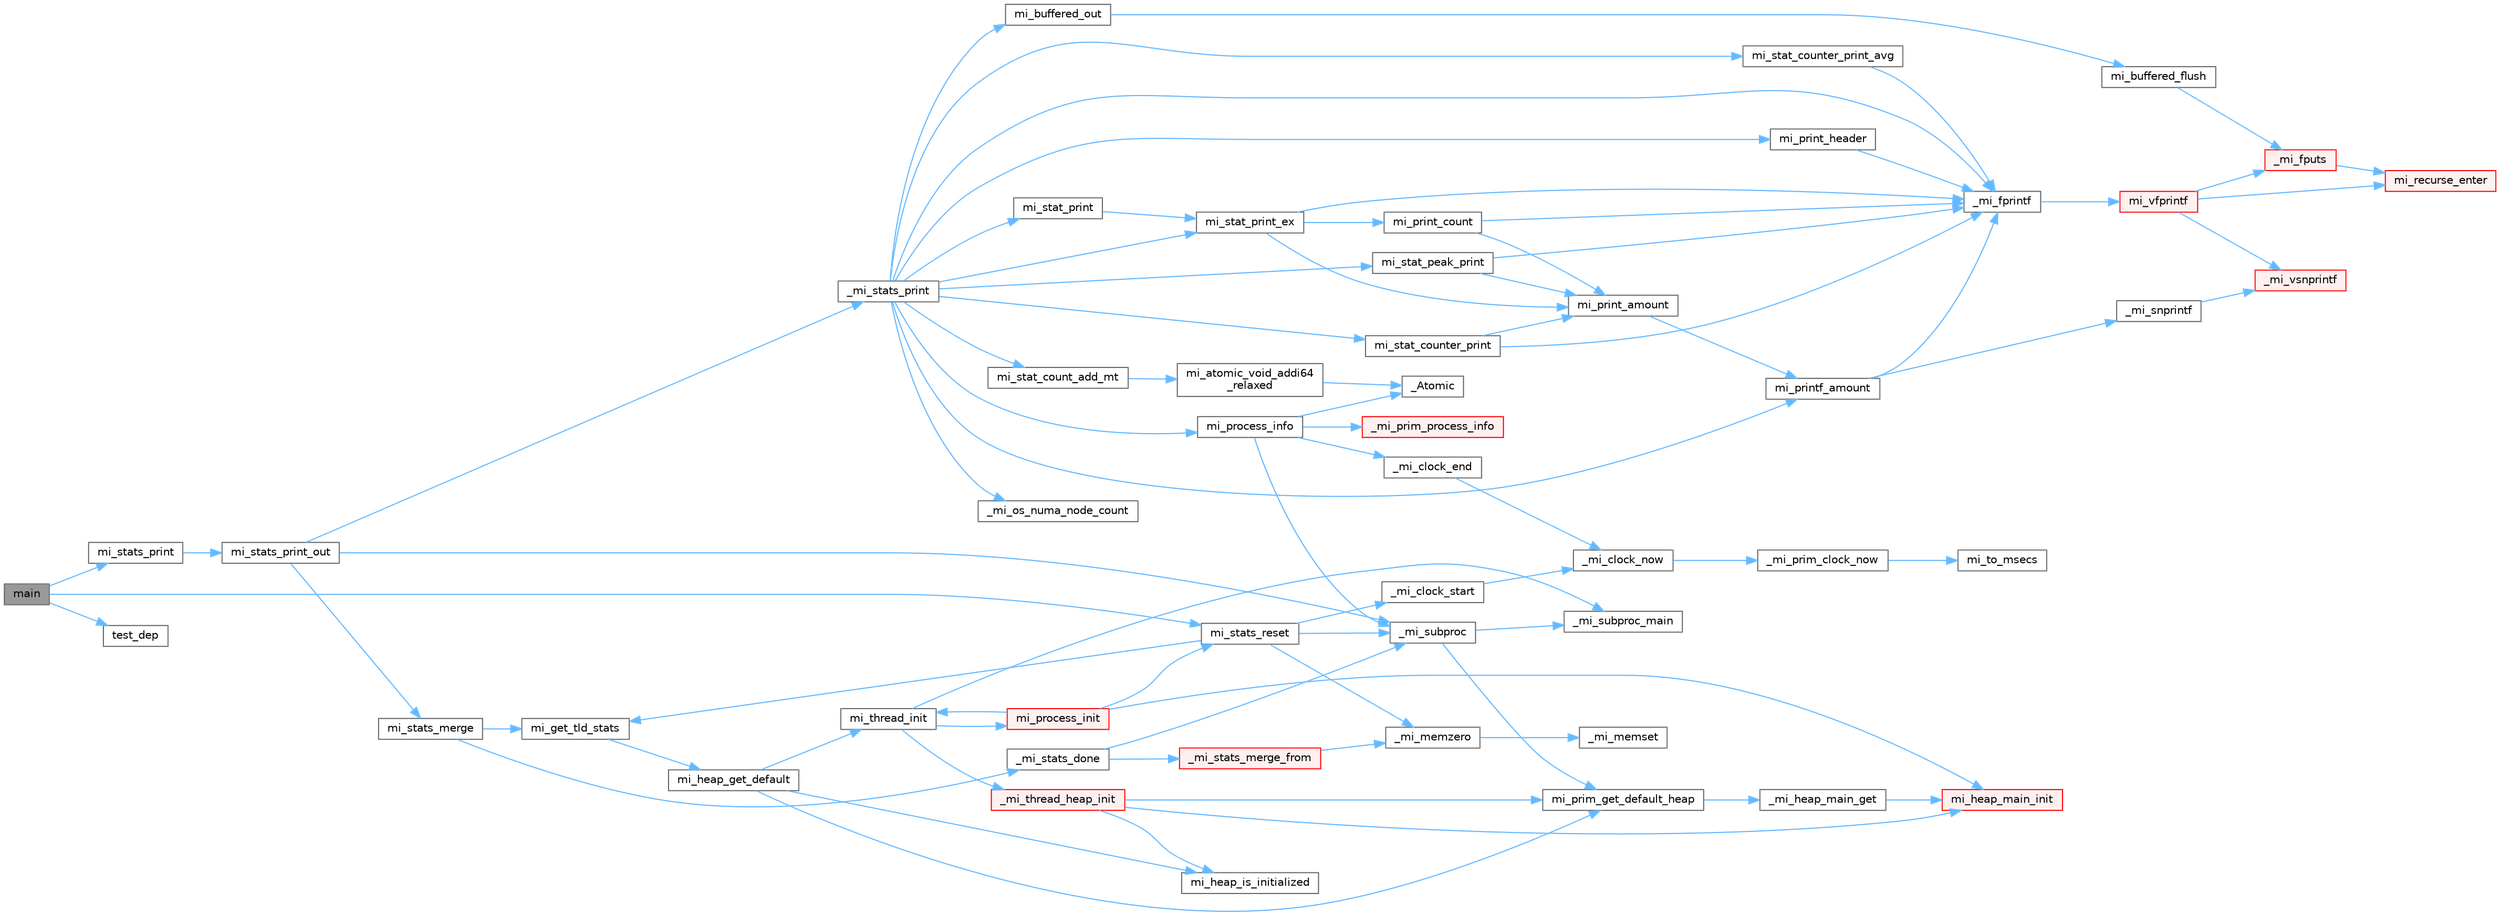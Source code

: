 digraph "main"
{
 // LATEX_PDF_SIZE
  bgcolor="transparent";
  edge [fontname=Helvetica,fontsize=10,labelfontname=Helvetica,labelfontsize=10];
  node [fontname=Helvetica,fontsize=10,shape=box,height=0.2,width=0.4];
  rankdir="LR";
  Node1 [id="Node000001",label="main",height=0.2,width=0.4,color="gray40", fillcolor="grey60", style="filled", fontcolor="black",tooltip=" "];
  Node1 -> Node2 [id="edge1_Node000001_Node000002",color="steelblue1",style="solid",tooltip=" "];
  Node2 [id="Node000002",label="mi_stats_print",height=0.2,width=0.4,color="grey40", fillcolor="white", style="filled",URL="$group__extended.html#ga2d126e5c62d3badc35445e5d84166df2",tooltip=" "];
  Node2 -> Node3 [id="edge2_Node000002_Node000003",color="steelblue1",style="solid",tooltip=" "];
  Node3 [id="Node000003",label="mi_stats_print_out",height=0.2,width=0.4,color="grey40", fillcolor="white", style="filled",URL="$group__extended.html#ga537f13b299ddf801e49a5a94fde02c79",tooltip=" "];
  Node3 -> Node4 [id="edge3_Node000003_Node000004",color="steelblue1",style="solid",tooltip=" "];
  Node4 [id="Node000004",label="_mi_stats_print",height=0.2,width=0.4,color="grey40", fillcolor="white", style="filled",URL="$stats_8c.html#a1d5b52295b5e2b2f9ffbf4ca85a73f58",tooltip=" "];
  Node4 -> Node5 [id="edge4_Node000004_Node000005",color="steelblue1",style="solid",tooltip=" "];
  Node5 [id="Node000005",label="_mi_fprintf",height=0.2,width=0.4,color="grey40", fillcolor="white", style="filled",URL="$options_8c.html#ad9bbc9d6bfdbc470a83947d3ffba90a3",tooltip=" "];
  Node5 -> Node6 [id="edge5_Node000005_Node000006",color="steelblue1",style="solid",tooltip=" "];
  Node6 [id="Node000006",label="mi_vfprintf",height=0.2,width=0.4,color="red", fillcolor="#FFF0F0", style="filled",URL="$options_8c.html#a1f31f62f178fb5309451aa44c8d25327",tooltip=" "];
  Node6 -> Node7 [id="edge6_Node000006_Node000007",color="steelblue1",style="solid",tooltip=" "];
  Node7 [id="Node000007",label="_mi_fputs",height=0.2,width=0.4,color="red", fillcolor="#FFF0F0", style="filled",URL="$options_8c.html#a74eecad8676654f59f427a84ccc5c19d",tooltip=" "];
  Node7 -> Node8 [id="edge7_Node000007_Node000008",color="steelblue1",style="solid",tooltip=" "];
  Node8 [id="Node000008",label="mi_recurse_enter",height=0.2,width=0.4,color="red", fillcolor="#FFF0F0", style="filled",URL="$options_8c.html#a1fdb7bd3b10624ddeabe0988c52a1285",tooltip=" "];
  Node6 -> Node12 [id="edge8_Node000006_Node000012",color="steelblue1",style="solid",tooltip=" "];
  Node12 [id="Node000012",label="_mi_vsnprintf",height=0.2,width=0.4,color="red", fillcolor="#FFF0F0", style="filled",URL="$libc_8c.html#a8991188606f00dc8665aa14d8e7dab83",tooltip=" "];
  Node6 -> Node8 [id="edge9_Node000006_Node000008",color="steelblue1",style="solid",tooltip=" "];
  Node4 -> Node18 [id="edge10_Node000004_Node000018",color="steelblue1",style="solid",tooltip=" "];
  Node18 [id="Node000018",label="_mi_os_numa_node_count",height=0.2,width=0.4,color="grey40", fillcolor="white", style="filled",URL="$_e_a_s_t_l_2packages_2mimalloc_2include_2mimalloc_2internal_8h.html#a7104e74ef3302f691be1cca5120f1349",tooltip=" "];
  Node4 -> Node19 [id="edge11_Node000004_Node000019",color="steelblue1",style="solid",tooltip=" "];
  Node19 [id="Node000019",label="mi_buffered_out",height=0.2,width=0.4,color="grey40", fillcolor="white", style="filled",URL="$stats_8c.html#a888a5d466a974fd8035d7f25b7be860e",tooltip=" "];
  Node19 -> Node20 [id="edge12_Node000019_Node000020",color="steelblue1",style="solid",tooltip=" "];
  Node20 [id="Node000020",label="mi_buffered_flush",height=0.2,width=0.4,color="grey40", fillcolor="white", style="filled",URL="$stats_8c.html#a2ba9584bd4b6f22dbae30a67f419465e",tooltip=" "];
  Node20 -> Node7 [id="edge13_Node000020_Node000007",color="steelblue1",style="solid",tooltip=" "];
  Node4 -> Node21 [id="edge14_Node000004_Node000021",color="steelblue1",style="solid",tooltip=" "];
  Node21 [id="Node000021",label="mi_print_header",height=0.2,width=0.4,color="grey40", fillcolor="white", style="filled",URL="$stats_8c.html#aec17e816e8e4b0f70384d7d695479f44",tooltip=" "];
  Node21 -> Node5 [id="edge15_Node000021_Node000005",color="steelblue1",style="solid",tooltip=" "];
  Node4 -> Node22 [id="edge16_Node000004_Node000022",color="steelblue1",style="solid",tooltip=" "];
  Node22 [id="Node000022",label="mi_printf_amount",height=0.2,width=0.4,color="grey40", fillcolor="white", style="filled",URL="$stats_8c.html#aca4e259e6a772d82ae787b7e44816833",tooltip=" "];
  Node22 -> Node5 [id="edge17_Node000022_Node000005",color="steelblue1",style="solid",tooltip=" "];
  Node22 -> Node23 [id="edge18_Node000022_Node000023",color="steelblue1",style="solid",tooltip=" "];
  Node23 [id="Node000023",label="_mi_snprintf",height=0.2,width=0.4,color="grey40", fillcolor="white", style="filled",URL="$libc_8c.html#a6c2f4673e3317f332571bc1bec18c49b",tooltip=" "];
  Node23 -> Node12 [id="edge19_Node000023_Node000012",color="steelblue1",style="solid",tooltip=" "];
  Node4 -> Node24 [id="edge20_Node000004_Node000024",color="steelblue1",style="solid",tooltip=" "];
  Node24 [id="Node000024",label="mi_process_info",height=0.2,width=0.4,color="grey40", fillcolor="white", style="filled",URL="$group__extended.html#ga7d862c2affd5790381da14eb102a364d",tooltip=" "];
  Node24 -> Node25 [id="edge21_Node000024_Node000025",color="steelblue1",style="solid",tooltip=" "];
  Node25 [id="Node000025",label="_Atomic",height=0.2,width=0.4,color="grey40", fillcolor="white", style="filled",URL="$_e_a_s_t_l_2packages_2mimalloc_2include_2mimalloc_2atomic_8h.html#ad0b719b7389c8c7c8bb0df7aca86b628",tooltip=" "];
  Node24 -> Node26 [id="edge22_Node000024_Node000026",color="steelblue1",style="solid",tooltip=" "];
  Node26 [id="Node000026",label="_mi_clock_end",height=0.2,width=0.4,color="grey40", fillcolor="white", style="filled",URL="$stats_8c.html#a67d113bcb7d0664568ce17e263ddcdae",tooltip=" "];
  Node26 -> Node27 [id="edge23_Node000026_Node000027",color="steelblue1",style="solid",tooltip=" "];
  Node27 [id="Node000027",label="_mi_clock_now",height=0.2,width=0.4,color="grey40", fillcolor="white", style="filled",URL="$stats_8c.html#a93c8529a1e3131fd656d6d3fa42198ee",tooltip=" "];
  Node27 -> Node28 [id="edge24_Node000027_Node000028",color="steelblue1",style="solid",tooltip=" "];
  Node28 [id="Node000028",label="_mi_prim_clock_now",height=0.2,width=0.4,color="grey40", fillcolor="white", style="filled",URL="$windows_2prim_8c.html#a9a1effe54aac3a8c248f0eceea1d5b63",tooltip=" "];
  Node28 -> Node29 [id="edge25_Node000028_Node000029",color="steelblue1",style="solid",tooltip=" "];
  Node29 [id="Node000029",label="mi_to_msecs",height=0.2,width=0.4,color="grey40", fillcolor="white", style="filled",URL="$windows_2prim_8c.html#ac5a73d1665d28f87d0021167b84cba01",tooltip=" "];
  Node24 -> Node30 [id="edge26_Node000024_Node000030",color="steelblue1",style="solid",tooltip=" "];
  Node30 [id="Node000030",label="_mi_prim_process_info",height=0.2,width=0.4,color="red", fillcolor="#FFF0F0", style="filled",URL="$windows_2prim_8c.html#ad65bd45985b81b70a9c95edc22b81edc",tooltip=" "];
  Node24 -> Node32 [id="edge27_Node000024_Node000032",color="steelblue1",style="solid",tooltip=" "];
  Node32 [id="Node000032",label="_mi_subproc",height=0.2,width=0.4,color="grey40", fillcolor="white", style="filled",URL="$_e_a_s_t_l_2packages_2mimalloc_2src_2init_8c.html#ad7ba0b811f08490a3e64e9a7b3a03486",tooltip=" "];
  Node32 -> Node33 [id="edge28_Node000032_Node000033",color="steelblue1",style="solid",tooltip=" "];
  Node33 [id="Node000033",label="_mi_subproc_main",height=0.2,width=0.4,color="grey40", fillcolor="white", style="filled",URL="$_e_a_s_t_l_2packages_2mimalloc_2src_2init_8c.html#ab41c4f33f8195e6f62d943dc4d0a8d8a",tooltip=" "];
  Node32 -> Node34 [id="edge29_Node000032_Node000034",color="steelblue1",style="solid",tooltip=" "];
  Node34 [id="Node000034",label="mi_prim_get_default_heap",height=0.2,width=0.4,color="grey40", fillcolor="white", style="filled",URL="$prim_8h.html#a986e62564728229db3ccecbd6e97fd98",tooltip=" "];
  Node34 -> Node35 [id="edge30_Node000034_Node000035",color="steelblue1",style="solid",tooltip=" "];
  Node35 [id="Node000035",label="_mi_heap_main_get",height=0.2,width=0.4,color="grey40", fillcolor="white", style="filled",URL="$_e_a_s_t_l_2packages_2mimalloc_2src_2init_8c.html#a1feeb4148fb048caf23361152895a55c",tooltip=" "];
  Node35 -> Node36 [id="edge31_Node000035_Node000036",color="steelblue1",style="solid",tooltip=" "];
  Node36 [id="Node000036",label="mi_heap_main_init",height=0.2,width=0.4,color="red", fillcolor="#FFF0F0", style="filled",URL="$_e_a_s_t_l_2packages_2mimalloc_2src_2init_8c.html#a5d8b12ae7942ecf3eb4e8ffd313a263a",tooltip=" "];
  Node4 -> Node83 [id="edge32_Node000004_Node000083",color="steelblue1",style="solid",tooltip=" "];
  Node83 [id="Node000083",label="mi_stat_count_add_mt",height=0.2,width=0.4,color="grey40", fillcolor="white", style="filled",URL="$stats_8c.html#adc6295dc8e743de4ead446ec9d71c2d6",tooltip=" "];
  Node83 -> Node84 [id="edge33_Node000083_Node000084",color="steelblue1",style="solid",tooltip=" "];
  Node84 [id="Node000084",label="mi_atomic_void_addi64\l_relaxed",height=0.2,width=0.4,color="grey40", fillcolor="white", style="filled",URL="$_e_a_s_t_l_2packages_2mimalloc_2include_2mimalloc_2atomic_8h.html#a8c409230e855dc33934321b145b7b5a5",tooltip=" "];
  Node84 -> Node25 [id="edge34_Node000084_Node000025",color="steelblue1",style="solid",tooltip=" "];
  Node4 -> Node85 [id="edge35_Node000004_Node000085",color="steelblue1",style="solid",tooltip=" "];
  Node85 [id="Node000085",label="mi_stat_counter_print",height=0.2,width=0.4,color="grey40", fillcolor="white", style="filled",URL="$stats_8c.html#a958a06168cc14c882b332365d071a8dc",tooltip=" "];
  Node85 -> Node5 [id="edge36_Node000085_Node000005",color="steelblue1",style="solid",tooltip=" "];
  Node85 -> Node86 [id="edge37_Node000085_Node000086",color="steelblue1",style="solid",tooltip=" "];
  Node86 [id="Node000086",label="mi_print_amount",height=0.2,width=0.4,color="grey40", fillcolor="white", style="filled",URL="$stats_8c.html#aa175630b3a20b4a0eca4d76d31aba004",tooltip=" "];
  Node86 -> Node22 [id="edge38_Node000086_Node000022",color="steelblue1",style="solid",tooltip=" "];
  Node4 -> Node87 [id="edge39_Node000004_Node000087",color="steelblue1",style="solid",tooltip=" "];
  Node87 [id="Node000087",label="mi_stat_counter_print_avg",height=0.2,width=0.4,color="grey40", fillcolor="white", style="filled",URL="$stats_8c.html#adfa924a7e84b4de59c0838b5dedb3405",tooltip=" "];
  Node87 -> Node5 [id="edge40_Node000087_Node000005",color="steelblue1",style="solid",tooltip=" "];
  Node4 -> Node88 [id="edge41_Node000004_Node000088",color="steelblue1",style="solid",tooltip=" "];
  Node88 [id="Node000088",label="mi_stat_peak_print",height=0.2,width=0.4,color="grey40", fillcolor="white", style="filled",URL="$stats_8c.html#afd8881756409de4a33f36675ba57e255",tooltip=" "];
  Node88 -> Node5 [id="edge42_Node000088_Node000005",color="steelblue1",style="solid",tooltip=" "];
  Node88 -> Node86 [id="edge43_Node000088_Node000086",color="steelblue1",style="solid",tooltip=" "];
  Node4 -> Node89 [id="edge44_Node000004_Node000089",color="steelblue1",style="solid",tooltip=" "];
  Node89 [id="Node000089",label="mi_stat_print",height=0.2,width=0.4,color="grey40", fillcolor="white", style="filled",URL="$stats_8c.html#a8611806f3d9b7242d469f58858755d5f",tooltip=" "];
  Node89 -> Node90 [id="edge45_Node000089_Node000090",color="steelblue1",style="solid",tooltip=" "];
  Node90 [id="Node000090",label="mi_stat_print_ex",height=0.2,width=0.4,color="grey40", fillcolor="white", style="filled",URL="$stats_8c.html#aec8973b56dd8d824c284e2d7751d75e7",tooltip=" "];
  Node90 -> Node5 [id="edge46_Node000090_Node000005",color="steelblue1",style="solid",tooltip=" "];
  Node90 -> Node86 [id="edge47_Node000090_Node000086",color="steelblue1",style="solid",tooltip=" "];
  Node90 -> Node91 [id="edge48_Node000090_Node000091",color="steelblue1",style="solid",tooltip=" "];
  Node91 [id="Node000091",label="mi_print_count",height=0.2,width=0.4,color="grey40", fillcolor="white", style="filled",URL="$stats_8c.html#a0c067d26005e89305defe8f1e0b8bf1d",tooltip=" "];
  Node91 -> Node5 [id="edge49_Node000091_Node000005",color="steelblue1",style="solid",tooltip=" "];
  Node91 -> Node86 [id="edge50_Node000091_Node000086",color="steelblue1",style="solid",tooltip=" "];
  Node4 -> Node90 [id="edge51_Node000004_Node000090",color="steelblue1",style="solid",tooltip=" "];
  Node3 -> Node32 [id="edge52_Node000003_Node000032",color="steelblue1",style="solid",tooltip=" "];
  Node3 -> Node92 [id="edge53_Node000003_Node000092",color="steelblue1",style="solid",tooltip=" "];
  Node92 [id="Node000092",label="mi_stats_merge",height=0.2,width=0.4,color="grey40", fillcolor="white", style="filled",URL="$group__extended.html#ga854b1de8cb067c7316286c28b2fcd3d1",tooltip="Merge thread local statistics with the main statistics and reset."];
  Node92 -> Node93 [id="edge54_Node000092_Node000093",color="steelblue1",style="solid",tooltip=" "];
  Node93 [id="Node000093",label="_mi_stats_done",height=0.2,width=0.4,color="grey40", fillcolor="white", style="filled",URL="$stats_8c.html#a9e3bc7b58618b64edab4ad29371b2163",tooltip=" "];
  Node93 -> Node94 [id="edge55_Node000093_Node000094",color="steelblue1",style="solid",tooltip=" "];
  Node94 [id="Node000094",label="_mi_stats_merge_from",height=0.2,width=0.4,color="red", fillcolor="#FFF0F0", style="filled",URL="$stats_8c.html#a92541ad4e6f15267c0c3630e5b693b1a",tooltip=" "];
  Node94 -> Node72 [id="edge56_Node000094_Node000072",color="steelblue1",style="solid",tooltip=" "];
  Node72 [id="Node000072",label="_mi_memzero",height=0.2,width=0.4,color="grey40", fillcolor="white", style="filled",URL="$_e_a_s_t_l_2packages_2mimalloc_2include_2mimalloc_2internal_8h.html#a621a19b2339e1a1d23f8bc1a96eb3b54",tooltip=" "];
  Node72 -> Node73 [id="edge57_Node000072_Node000073",color="steelblue1",style="solid",tooltip=" "];
  Node73 [id="Node000073",label="_mi_memset",height=0.2,width=0.4,color="grey40", fillcolor="white", style="filled",URL="$_e_a_s_t_l_2packages_2mimalloc_2include_2mimalloc_2internal_8h.html#ae042f084f894809035813d45e3c43561",tooltip=" "];
  Node93 -> Node32 [id="edge58_Node000093_Node000032",color="steelblue1",style="solid",tooltip=" "];
  Node92 -> Node96 [id="edge59_Node000092_Node000096",color="steelblue1",style="solid",tooltip=" "];
  Node96 [id="Node000096",label="mi_get_tld_stats",height=0.2,width=0.4,color="grey40", fillcolor="white", style="filled",URL="$stats_8c.html#a0a1d15603c93612dc2c610ca37c433db",tooltip=" "];
  Node96 -> Node97 [id="edge60_Node000096_Node000097",color="steelblue1",style="solid",tooltip=" "];
  Node97 [id="Node000097",label="mi_heap_get_default",height=0.2,width=0.4,color="grey40", fillcolor="white", style="filled",URL="$group__heap.html#ga14c667a6e2c5d28762d8cb7d4e057909",tooltip=" "];
  Node97 -> Node98 [id="edge61_Node000097_Node000098",color="steelblue1",style="solid",tooltip=" "];
  Node98 [id="Node000098",label="mi_heap_is_initialized",height=0.2,width=0.4,color="grey40", fillcolor="white", style="filled",URL="$_e_a_s_t_l_2packages_2mimalloc_2include_2mimalloc_2internal_8h.html#a320c7d8a15c57974d3b105558a2a55e6",tooltip=" "];
  Node97 -> Node34 [id="edge62_Node000097_Node000034",color="steelblue1",style="solid",tooltip=" "];
  Node97 -> Node99 [id="edge63_Node000097_Node000099",color="steelblue1",style="solid",tooltip=" "];
  Node99 [id="Node000099",label="mi_thread_init",height=0.2,width=0.4,color="grey40", fillcolor="white", style="filled",URL="$group__extended.html#gaf8e73efc2cbca9ebfdfb166983a04c17",tooltip=" "];
  Node99 -> Node33 [id="edge64_Node000099_Node000033",color="steelblue1",style="solid",tooltip=" "];
  Node99 -> Node100 [id="edge65_Node000099_Node000100",color="steelblue1",style="solid",tooltip=" "];
  Node100 [id="Node000100",label="_mi_thread_heap_init",height=0.2,width=0.4,color="red", fillcolor="#FFF0F0", style="filled",URL="$_e_a_s_t_l_2packages_2mimalloc_2src_2init_8c.html#a0283a919d877156b297aadd6725d0a04",tooltip=" "];
  Node100 -> Node98 [id="edge66_Node000100_Node000098",color="steelblue1",style="solid",tooltip=" "];
  Node100 -> Node36 [id="edge67_Node000100_Node000036",color="steelblue1",style="solid",tooltip=" "];
  Node100 -> Node34 [id="edge68_Node000100_Node000034",color="steelblue1",style="solid",tooltip=" "];
  Node99 -> Node287 [id="edge69_Node000099_Node000287",color="steelblue1",style="solid",tooltip=" "];
  Node287 [id="Node000287",label="mi_process_init",height=0.2,width=0.4,color="red", fillcolor="#FFF0F0", style="filled",URL="$_e_a_s_t_l_2packages_2mimalloc_2src_2init_8c.html#a33e54ec86fc7da4bebb673429c399402",tooltip=" "];
  Node287 -> Node36 [id="edge70_Node000287_Node000036",color="steelblue1",style="solid",tooltip=" "];
  Node287 -> Node311 [id="edge71_Node000287_Node000311",color="steelblue1",style="solid",tooltip=" "];
  Node311 [id="Node000311",label="mi_stats_reset",height=0.2,width=0.4,color="grey40", fillcolor="white", style="filled",URL="$group__extended.html#ga3bb8468b8cfcc6e2a61d98aee85c5f99",tooltip="Reset statistics."];
  Node311 -> Node304 [id="edge72_Node000311_Node000304",color="steelblue1",style="solid",tooltip=" "];
  Node304 [id="Node000304",label="_mi_clock_start",height=0.2,width=0.4,color="grey40", fillcolor="white", style="filled",URL="$stats_8c.html#a3b13638e7aabe56a25fcdf09deefee42",tooltip=" "];
  Node304 -> Node27 [id="edge73_Node000304_Node000027",color="steelblue1",style="solid",tooltip=" "];
  Node311 -> Node72 [id="edge74_Node000311_Node000072",color="steelblue1",style="solid",tooltip=" "];
  Node311 -> Node32 [id="edge75_Node000311_Node000032",color="steelblue1",style="solid",tooltip=" "];
  Node311 -> Node96 [id="edge76_Node000311_Node000096",color="steelblue1",style="solid",tooltip=" "];
  Node287 -> Node99 [id="edge77_Node000287_Node000099",color="steelblue1",style="solid",tooltip=" "];
  Node1 -> Node311 [id="edge78_Node000001_Node000311",color="steelblue1",style="solid",tooltip=" "];
  Node1 -> Node312 [id="edge79_Node000001_Node000312",color="steelblue1",style="solid",tooltip=" "];
  Node312 [id="Node000312",label="test_dep",height=0.2,width=0.4,color="grey40", fillcolor="white", style="filled",URL="$main-override_8cpp.html#a00d87917e85088731c451d55dd33cc97",tooltip=" "];
}
